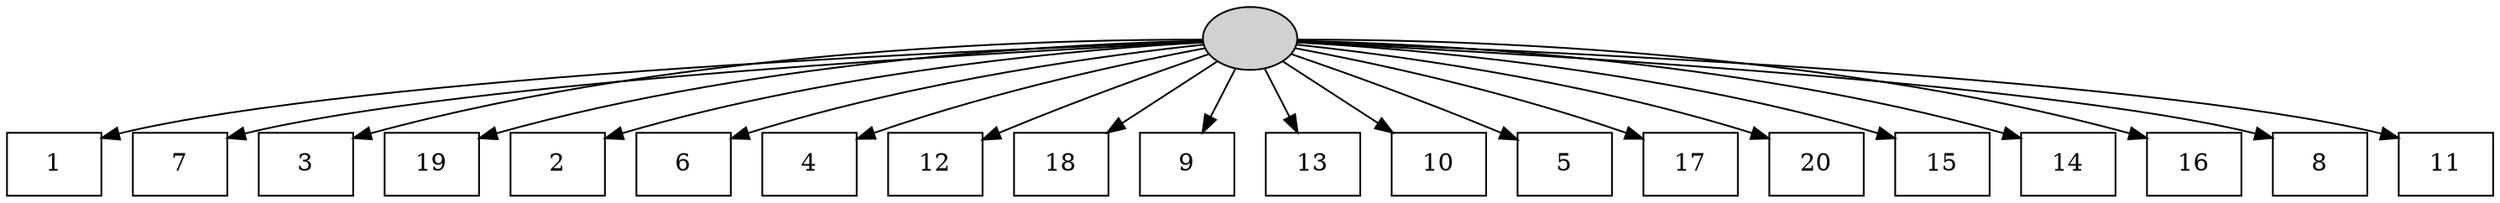 digraph G {
0[style=filled, fillcolor=grey82, label=""];
1[shape=box,style=filled, fillcolor=white,label="1\n"];
2[shape=box,style=filled, fillcolor=white,label="7\n"];
3[shape=box,style=filled, fillcolor=white,label="3\n"];
4[shape=box,style=filled, fillcolor=white,label="19\n"];
5[shape=box,style=filled, fillcolor=white,label="2\n"];
6[shape=box,style=filled, fillcolor=white,label="6\n"];
7[shape=box,style=filled, fillcolor=white,label="4\n"];
8[shape=box,style=filled, fillcolor=white,label="12\n"];
9[shape=box,style=filled, fillcolor=white,label="18\n"];
10[shape=box,style=filled, fillcolor=white,label="9\n"];
11[shape=box,style=filled, fillcolor=white,label="13\n"];
12[shape=box,style=filled, fillcolor=white,label="10\n"];
13[shape=box,style=filled, fillcolor=white,label="5\n"];
14[shape=box,style=filled, fillcolor=white,label="17\n"];
15[shape=box,style=filled, fillcolor=white,label="20\n"];
16[shape=box,style=filled, fillcolor=white,label="15\n"];
17[shape=box,style=filled, fillcolor=white,label="14\n"];
18[shape=box,style=filled, fillcolor=white,label="16\n"];
19[shape=box,style=filled, fillcolor=white,label="8\n"];
20[shape=box,style=filled, fillcolor=white,label="11\n"];
0->1 ;
0->2 ;
0->3 ;
0->4 ;
0->5 ;
0->6 ;
0->7 ;
0->8 ;
0->9 ;
0->10 ;
0->11 ;
0->12 ;
0->13 ;
0->14 ;
0->15 ;
0->16 ;
0->17 ;
0->18 ;
0->19 ;
0->20 ;
}
